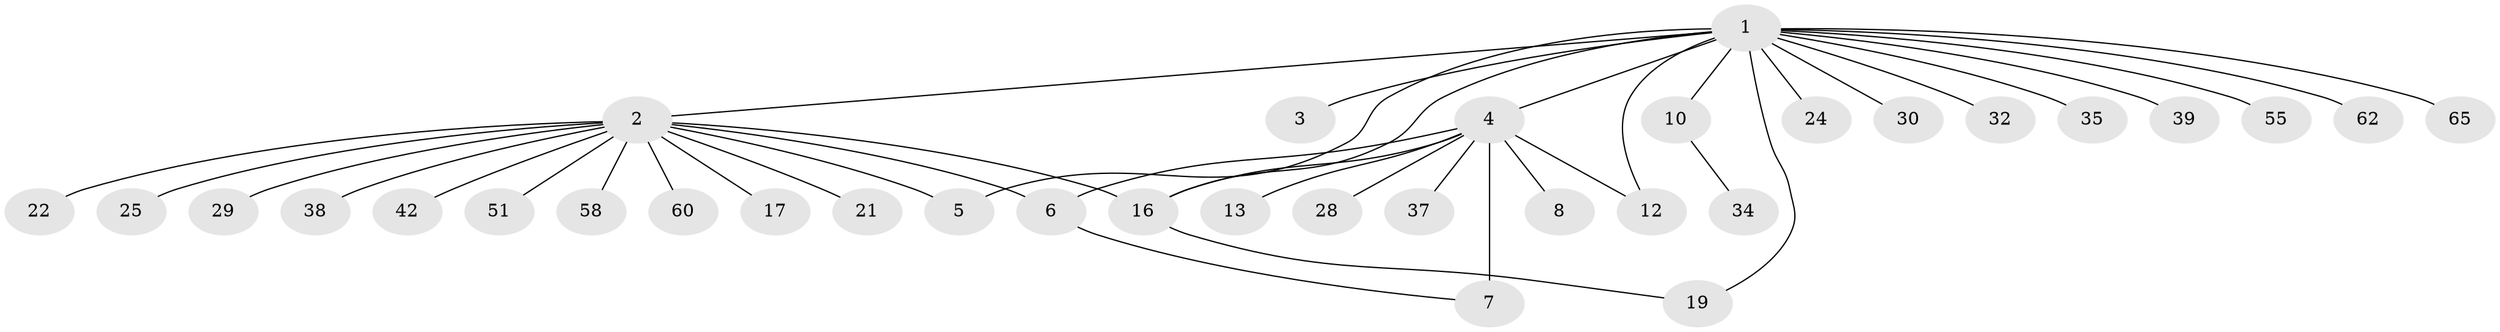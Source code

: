 // original degree distribution, {17: 0.014492753623188406, 14: 0.014492753623188406, 1: 0.5652173913043478, 7: 0.014492753623188406, 2: 0.2318840579710145, 5: 0.043478260869565216, 4: 0.043478260869565216, 6: 0.014492753623188406, 3: 0.057971014492753624}
// Generated by graph-tools (version 1.1) at 2025/14/03/09/25 04:14:36]
// undirected, 34 vertices, 40 edges
graph export_dot {
graph [start="1"]
  node [color=gray90,style=filled];
  1;
  2;
  3;
  4 [super="+9+14"];
  5 [super="+27"];
  6 [super="+11+67+40+26"];
  7 [super="+20"];
  8 [super="+15+43+23"];
  10;
  12 [super="+48+33"];
  13 [super="+47+50+66+36"];
  16 [super="+46+18"];
  17;
  19 [super="+63"];
  21;
  22;
  24 [super="+31"];
  25;
  28;
  29;
  30;
  32;
  34 [super="+59"];
  35;
  37;
  38;
  39;
  42;
  51;
  55;
  58 [super="+61"];
  60;
  62;
  65;
  1 -- 2;
  1 -- 3;
  1 -- 4 [weight=2];
  1 -- 10;
  1 -- 12;
  1 -- 16;
  1 -- 19;
  1 -- 24;
  1 -- 30;
  1 -- 32;
  1 -- 35;
  1 -- 39;
  1 -- 55;
  1 -- 62;
  1 -- 65;
  1 -- 5;
  2 -- 5;
  2 -- 16;
  2 -- 17;
  2 -- 21;
  2 -- 22;
  2 -- 25;
  2 -- 29;
  2 -- 38;
  2 -- 42;
  2 -- 51;
  2 -- 58;
  2 -- 60;
  2 -- 6;
  4 -- 6;
  4 -- 7 [weight=2];
  4 -- 8;
  4 -- 13;
  4 -- 16;
  4 -- 37;
  4 -- 28;
  4 -- 12;
  6 -- 7;
  10 -- 34;
  16 -- 19;
}

